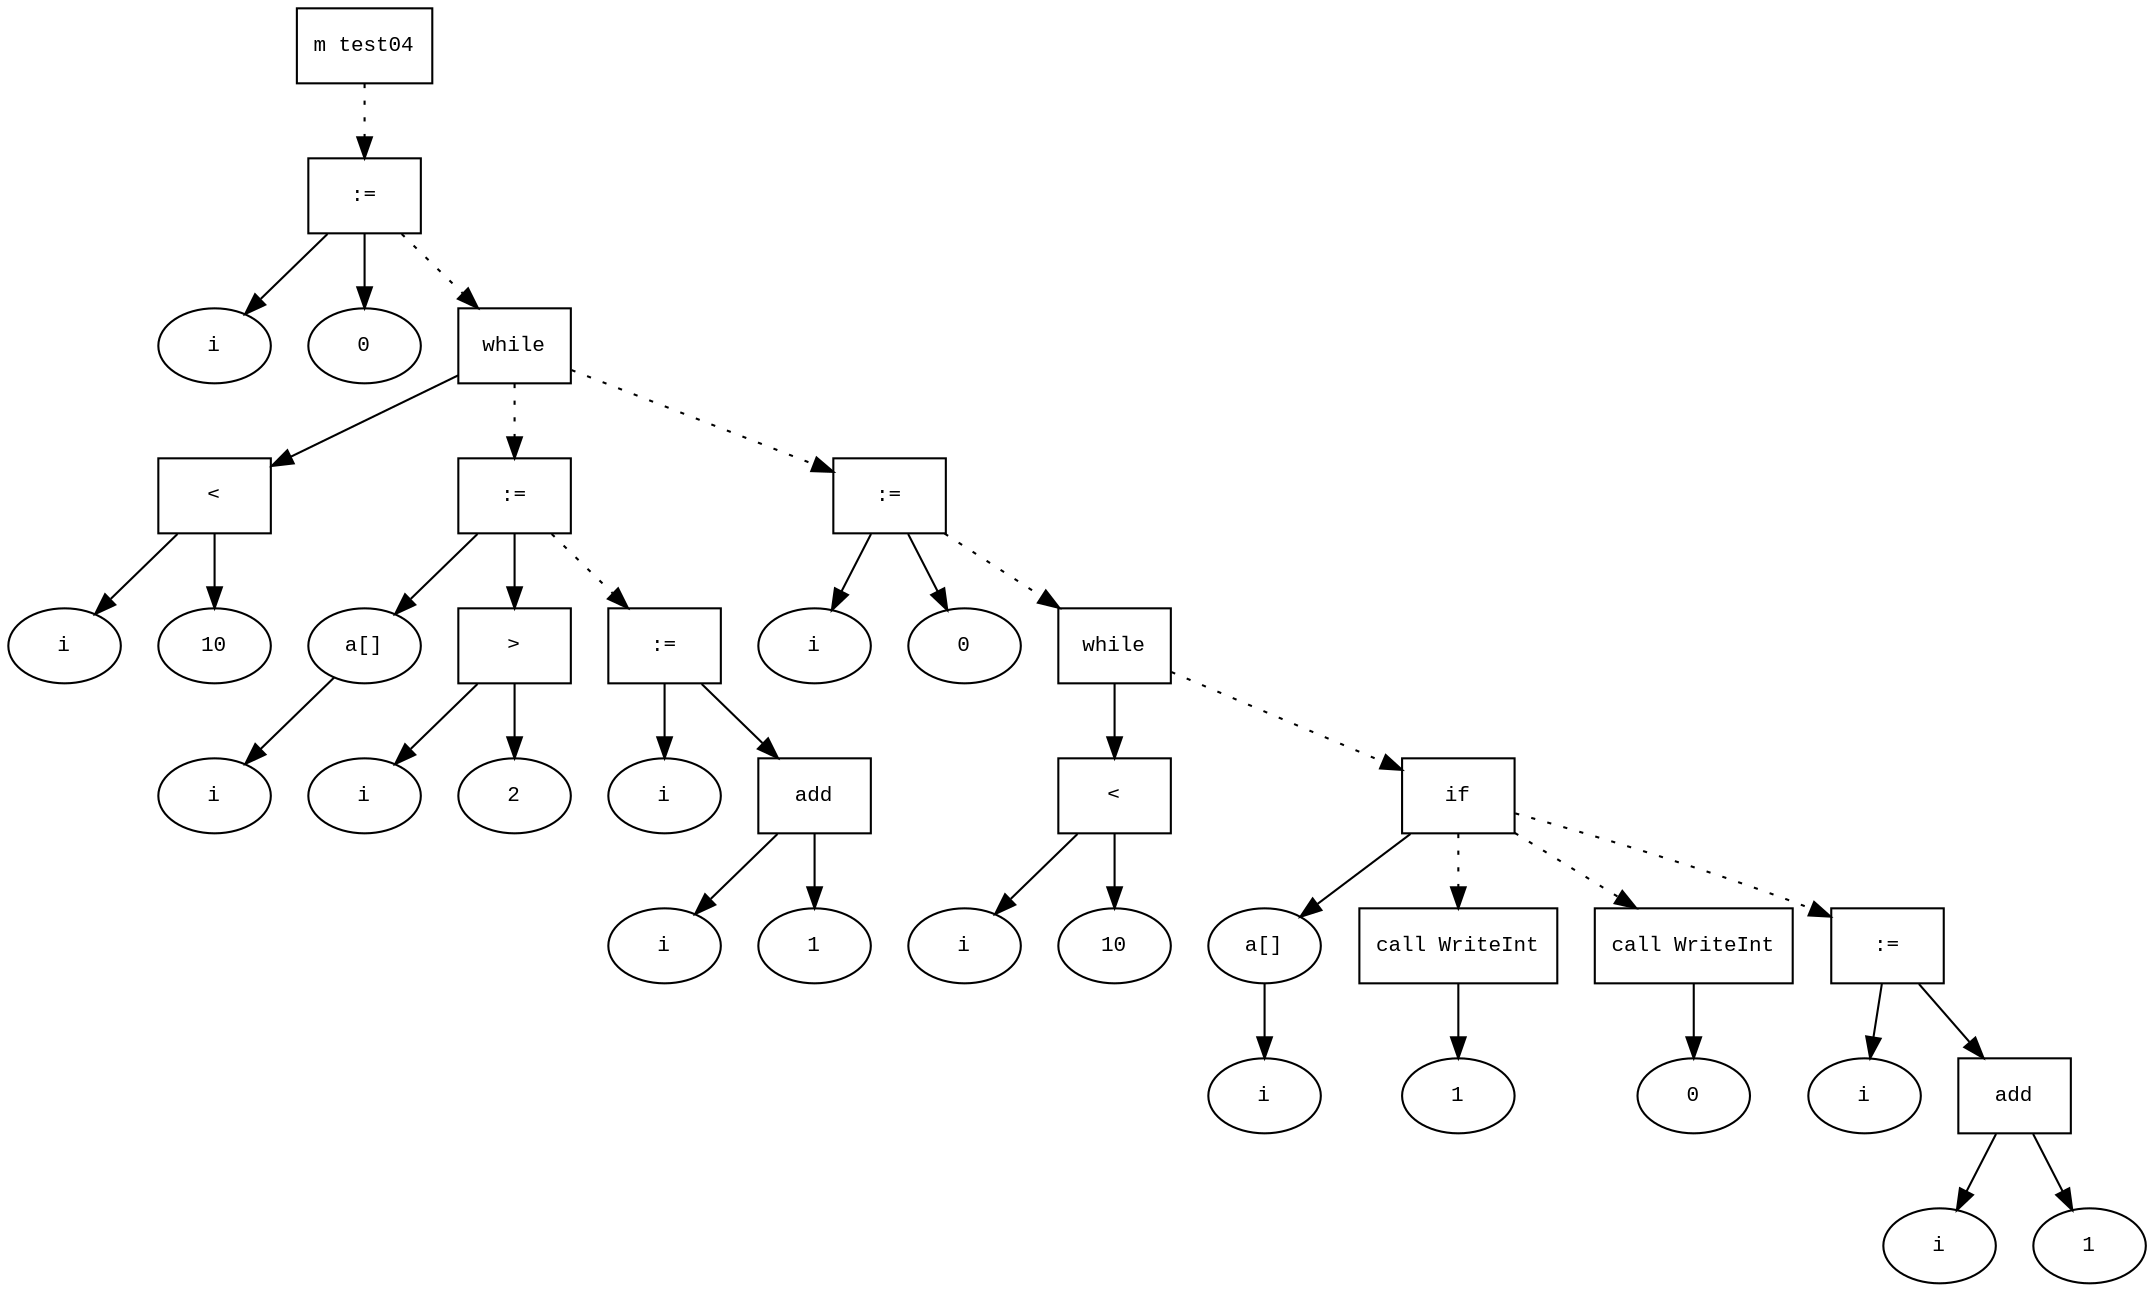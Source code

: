 digraph AST {
  graph [fontname="Times New Roman",fontsize=10];
  node  [fontname="Courier New",fontsize=10];
  edge  [fontname="Times New Roman",fontsize=10];

  node0 [label="m test04",shape=box];
  node6 [label=":=",shape=box];
  node4 [label="i",shape=ellipse];
  node6->node4;
  node5 [label="0",shape=ellipse];
  node6->node5;
  node0 -> node6 [style=dotted];
  node21 [label="while",shape=box];
  node9 [label="<",shape=box];
  node7 [label="i",shape=ellipse];
  node9->node7;
  node8 [label="10",shape=ellipse];
  node9->node8;
  node21->node9;
  node15 [label=":=",shape=box];
  node10 [label="a[]",shape=ellipse];
  node11 [label="i",shape=ellipse];
  node10-> node11;
  node15->node10;
  node14 [label=">",shape=box];
  node12 [label="i",shape=ellipse];
  node14->node12;
  node13 [label="2",shape=ellipse];
  node14->node13;
  node15->node14;
  node21 -> node15 [style=dotted];
  node20 [label=":=",shape=box];
  node16 [label="i",shape=ellipse];
  node20->node16;
  node19 [label="add",shape=box];
  node17 [label="i",shape=ellipse];
  node19->node17;
  node18 [label="1",shape=ellipse];
  node19->node18;
  node20->node19;
  node15 -> node20 [style=dotted];
  node6 -> node21 [style=dotted];
  node24 [label=":=",shape=box];
  node22 [label="i",shape=ellipse];
  node24->node22;
  node23 [label="0",shape=ellipse];
  node24->node23;
  node21 -> node24 [style=dotted];
  node42 [label="while",shape=box];
  node27 [label="<",shape=box];
  node25 [label="i",shape=ellipse];
  node27->node25;
  node26 [label="10",shape=ellipse];
  node27->node26;
  node42->node27;
  node36 [label="if",shape=box];
  node28 [label="a[]",shape=ellipse];
  node29 [label="i",shape=ellipse];
  node28-> node29;
  node36->node28;
  node30 [label="call WriteInt",shape=box];
  node31 [label="1",shape=ellipse];
  node30->node31;
  node36 -> node30 [style=dotted];
  node33 [label="call WriteInt",shape=box];
  node34 [label="0",shape=ellipse];
  node33->node34;
  node36 -> node33 [style=dotted];
  node42 -> node36 [style=dotted];
  node41 [label=":=",shape=box];
  node37 [label="i",shape=ellipse];
  node41->node37;
  node40 [label="add",shape=box];
  node38 [label="i",shape=ellipse];
  node40->node38;
  node39 [label="1",shape=ellipse];
  node40->node39;
  node41->node40;
  node36 -> node41 [style=dotted];
  node24 -> node42 [style=dotted];
}
